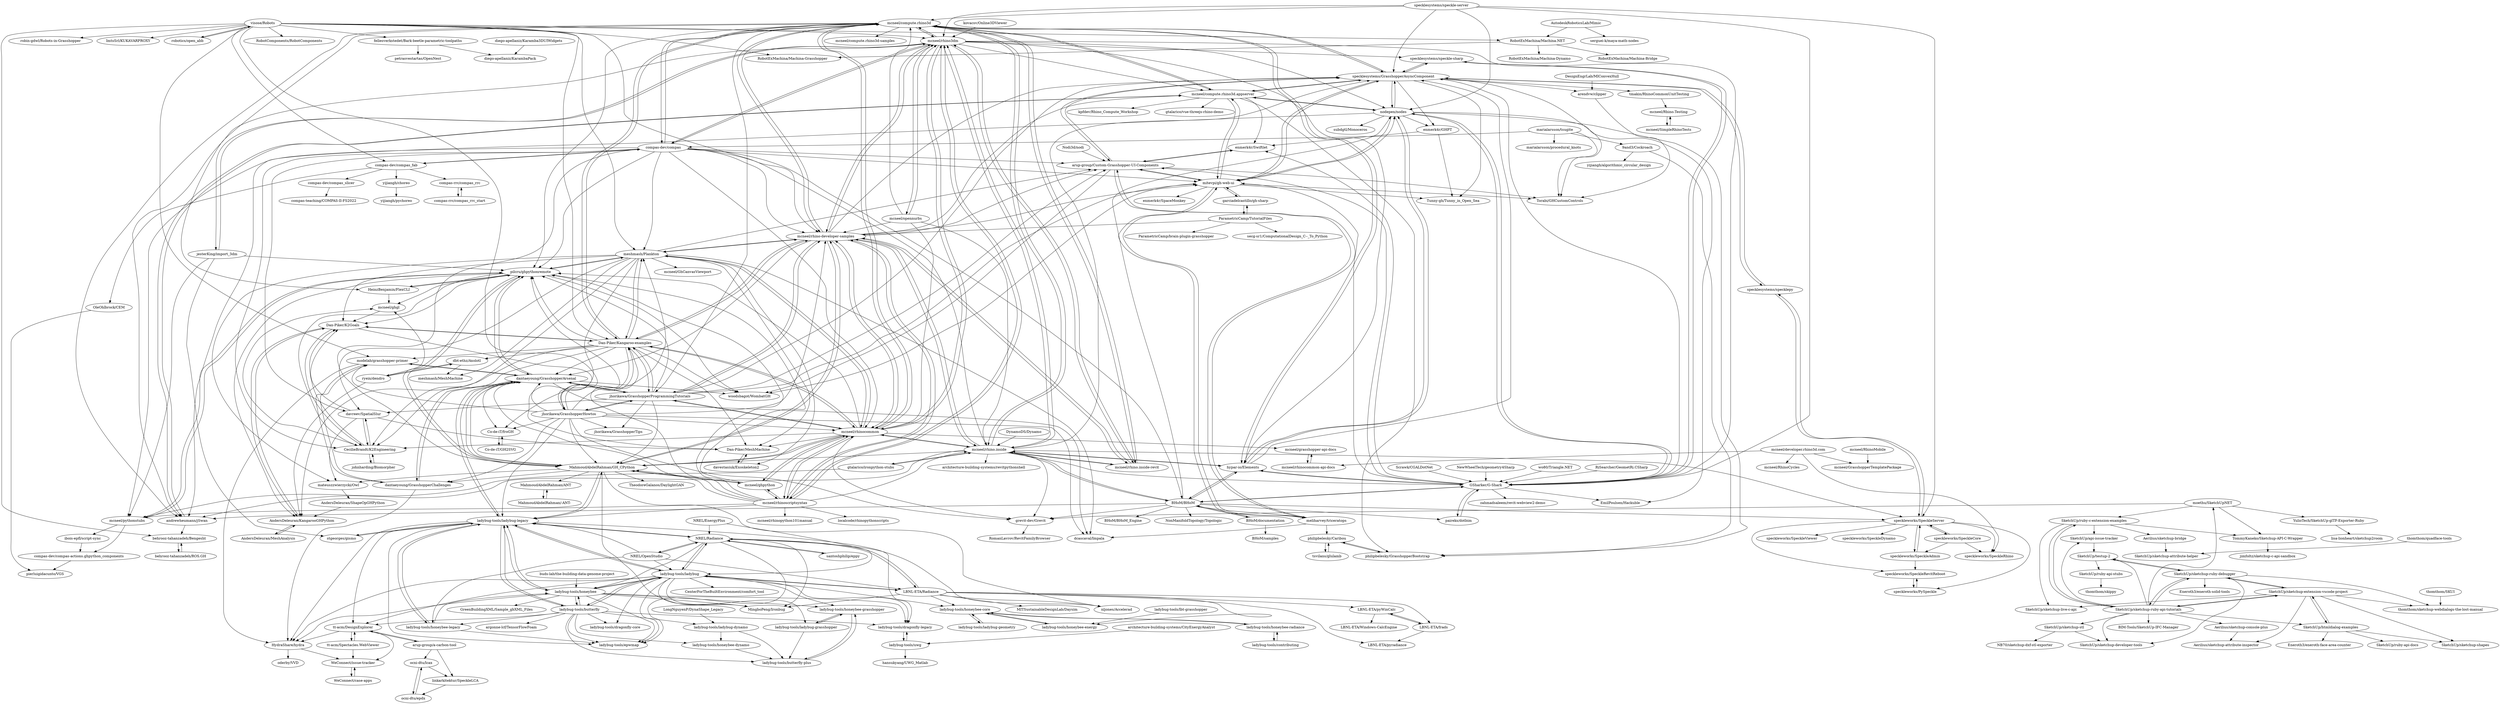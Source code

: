 digraph G {
"mcneel/compute.rhino3d" -> "mcneel/rhino3dm"
"mcneel/compute.rhino3d" -> "mcneel/compute.rhino3d.appserver"
"mcneel/compute.rhino3d" -> "mcneel/rhino-developer-samples"
"mcneel/compute.rhino3d" -> "mcneel/rhino.inside"
"mcneel/compute.rhino3d" -> "specklesystems/GrasshopperAsyncComponent"
"mcneel/compute.rhino3d" -> "mcneel/rhino.inside-revit" ["e"=1]
"mcneel/compute.rhino3d" -> "pilcru/ghpythonremote"
"mcneel/compute.rhino3d" -> "hypar-io/Elements" ["e"=1]
"mcneel/compute.rhino3d" -> "compas-dev/compas"
"mcneel/compute.rhino3d" -> "Dan-Piker/Kangaroo-examples"
"mcneel/compute.rhino3d" -> "mcneel/rhinocommon"
"mcneel/compute.rhino3d" -> "mcneel/compute.rhino3d-samples"
"mcneel/compute.rhino3d" -> "HeinzBenjamin/FlexCLI"
"mcneel/compute.rhino3d" -> "jhorikawa/GrasshopperProgrammingTutorials"
"mcneel/compute.rhino3d" -> "andrewheumann/jSwan"
"mcneel/rhino.inside" -> "mcneel/rhino-developer-samples"
"mcneel/rhino.inside" -> "mcneel/rhino.inside-revit" ["e"=1]
"mcneel/rhino.inside" -> "mcneel/compute.rhino3d"
"mcneel/rhino.inside" -> "mcneel/rhino3dm"
"mcneel/rhino.inside" -> "BHoM/BHoM"
"mcneel/rhino.inside" -> "hypar-io/Elements" ["e"=1]
"mcneel/rhino.inside" -> "andrewheumann/jSwan"
"mcneel/rhino.inside" -> "grevit-dev/Grevit"
"mcneel/rhino.inside" -> "gtalarico/ironpython-stubs" ["e"=1]
"mcneel/rhino.inside" -> "GSharker/G-Shark"
"mcneel/rhino.inside" -> "specklesystems/GrasshopperAsyncComponent"
"mcneel/rhino.inside" -> "MahmoudAbdelRahman/GH_CPython"
"mcneel/rhino.inside" -> "mcneel/rhinocommon"
"mcneel/rhino.inside" -> "architecture-building-systems/revitpythonshell" ["e"=1]
"mcneel/rhino.inside" -> "speckleworks/SpeckleServer"
"speckleworks/SpeckleCore" -> "speckleworks/SpeckleServer"
"speckleworks/SpeckleCore" -> "speckleworks/SpeckleRhino"
"speckleworks/SpeckleCore" -> "speckleworks/SpeckleAdmin"
"speckleworks/SpeckleAdmin" -> "speckleworks/SpeckleServer"
"speckleworks/SpeckleAdmin" -> "speckleworks/SpeckleRevitReboot"
"NREL/EnergyPlus" -> "NREL/Radiance" ["e"=1]
"NREL/EnergyPlus" -> "ladybug-tools/ladybug" ["e"=1]
"NREL/OpenStudio" -> "NREL/Radiance" ["e"=1]
"NREL/OpenStudio" -> "ladybug-tools/ladybug" ["e"=1]
"NREL/OpenStudio" -> "ladybug-tools/ladybug-legacy" ["e"=1]
"NREL/OpenStudio" -> "ladybug-tools/honeybee-legacy" ["e"=1]
"NREL/OpenStudio" -> "LBNL-ETA/Radiance" ["e"=1]
"mcneel/rhino3dm" -> "mcneel/compute.rhino3d"
"mcneel/rhino3dm" -> "mcneel/rhino-developer-samples"
"mcneel/rhino3dm" -> "mcneel/rhino.inside"
"mcneel/rhino3dm" -> "mcneel/opennurbs" ["e"=1]
"mcneel/rhino3dm" -> "mcneel/rhinocommon"
"mcneel/rhino3dm" -> "mcneel/rhino.inside-revit" ["e"=1]
"mcneel/rhino3dm" -> "jesterKing/import_3dm" ["e"=1]
"mcneel/rhino3dm" -> "mcneel/rhinoscriptsyntax"
"mcneel/rhino3dm" -> "mcneel/compute.rhino3d.appserver"
"mcneel/rhino3dm" -> "compas-dev/compas"
"mcneel/rhino3dm" -> "nodepen/nodes"
"mcneel/rhino3dm" -> "GSharker/G-Shark"
"mcneel/rhino3dm" -> "hypar-io/Elements" ["e"=1]
"mcneel/rhino3dm" -> "andrewheumann/jSwan"
"mcneel/rhino3dm" -> "specklesystems/speckle-sharp" ["e"=1]
"mcneel/rhinoscriptsyntax" -> "mcneel/ghpython"
"mcneel/rhinoscriptsyntax" -> "mcneel/rhinocommon"
"mcneel/rhinoscriptsyntax" -> "mcneel/rhino-developer-samples"
"mcneel/rhinoscriptsyntax" -> "pilcru/ghpythonremote"
"mcneel/rhinoscriptsyntax" -> "mcneel/rhino3dm"
"mcneel/rhinoscriptsyntax" -> "localcode/rhinopythonscripts"
"mcneel/rhinoscriptsyntax" -> "MahmoudAbdelRahman/GH_CPython"
"mcneel/rhinoscriptsyntax" -> "mcneel/rhinopython101manual"
"mcneel/rhinoscriptsyntax" -> "Dan-Piker/Kangaroo-examples"
"mcneel/rhinoscriptsyntax" -> "dantaeyoung/GrasshopperArsenal"
"mcneel/rhinoscriptsyntax" -> "mcneel/rhino.inside"
"mcneel/rhinoscriptsyntax" -> "ladybug-tools/ladybug-legacy"
"mcneel/rhinoscriptsyntax" -> "mcneel/pythonstubs"
"jesterKing/import_3dm" -> "mcneel/rhino3dm" ["e"=1]
"jesterKing/import_3dm" -> "pilcru/ghpythonremote" ["e"=1]
"jesterKing/import_3dm" -> "mcneel/pythonstubs" ["e"=1]
"jesterKing/import_3dm" -> "stgeorges/gismo" ["e"=1]
"jhorikawa/GrasshopperProgrammingTutorials" -> "dantaeyoung/GrasshopperArsenal"
"jhorikawa/GrasshopperProgrammingTutorials" -> "jhorikawa/GrasshopperHowtos"
"jhorikawa/GrasshopperProgrammingTutorials" -> "davreev/SpatialSlur"
"jhorikawa/GrasshopperProgrammingTutorials" -> "mcneel/rhino-developer-samples"
"jhorikawa/GrasshopperProgrammingTutorials" -> "mitevpi/gh-web-ui"
"jhorikawa/GrasshopperProgrammingTutorials" -> "specklesystems/GrasshopperAsyncComponent"
"jhorikawa/GrasshopperProgrammingTutorials" -> "mcneel/rhinocommon"
"jhorikawa/GrasshopperProgrammingTutorials" -> "jhorikawa/GrasshopperTips"
"jhorikawa/GrasshopperProgrammingTutorials" -> "arup-group/Custom-Grasshopper-UI-Components"
"jhorikawa/GrasshopperProgrammingTutorials" -> "Dan-Piker/Kangaroo-examples"
"jhorikawa/GrasshopperProgrammingTutorials" -> "pilcru/ghpythonremote"
"jhorikawa/GrasshopperProgrammingTutorials" -> "MahmoudAbdelRahman/GH_CPython"
"compas-dev/compas" -> "compas-dev/compas_fab"
"compas-dev/compas" -> "mcneel/compute.rhino3d"
"compas-dev/compas" -> "pilcru/ghpythonremote"
"compas-dev/compas" -> "mcneel/rhino3dm"
"compas-dev/compas" -> "mcneel/rhino-developer-samples"
"compas-dev/compas" -> "mcneel/rhino.inside"
"compas-dev/compas" -> "CecilieBrandt/K2Engineering"
"compas-dev/compas" -> "MahmoudAbdelRahman/GH_CPython"
"compas-dev/compas" -> "davreev/SpatialSlur"
"compas-dev/compas" -> "mcneel/rhinocommon"
"compas-dev/compas" -> "mitevpi/gh-web-ui"
"compas-dev/compas" -> "arup-group/Custom-Grasshopper-UI-Components"
"compas-dev/compas" -> "meshmash/Plankton"
"compas-dev/compas" -> "BHoM/BHoM"
"compas-dev/compas" -> "mcneel/pythonstubs"
"SketchUp/testup-2" -> "SketchUp/ruby-api-stubs"
"SketchUp/testup-2" -> "SketchUp/sketchup-ruby-debugger"
"marialarsson/tsugite" -> "Torabi/GHCustomControls"
"marialarsson/tsugite" -> "compas-dev/compas"
"marialarsson/tsugite" -> "marialarsson/procedural_knots"
"marialarsson/tsugite" -> "9and3/Cockroach"
"mcneel/opennurbs" -> "mcneel/rhino3dm" ["e"=1]
"mcneel/opennurbs" -> "mcneel/rhino-developer-samples" ["e"=1]
"mcneel/opennurbs" -> "mcneel/compute.rhino3d" ["e"=1]
"mcneel/opennurbs" -> "mcneel/rhinocommon" ["e"=1]
"mcneel/opennurbs" -> "mcneel/rhino.inside" ["e"=1]
"OleOhlbrock/CEM" -> "pierluigidacunto/VGS"
"meshmash/Plankton" -> "Dan-Piker/MeshMachine"
"meshmash/Plankton" -> "Dan-Piker/K2Goals"
"meshmash/Plankton" -> "CecilieBrandt/K2Engineering"
"meshmash/Plankton" -> "Dan-Piker/Kangaroo-examples"
"meshmash/Plankton" -> "mateuszzwierzycki/Owl"
"meshmash/Plankton" -> "pilcru/ghpythonremote"
"meshmash/Plankton" -> "davreev/SpatialSlur"
"meshmash/Plankton" -> "mcneel/rhinocommon"
"meshmash/Plankton" -> "mcneel/rhino-developer-samples"
"meshmash/Plankton" -> "meshmash/MeshMachine"
"meshmash/Plankton" -> "Co-de-iT/froGH"
"meshmash/Plankton" -> "arup-group/Custom-Grasshopper-UI-Components"
"meshmash/Plankton" -> "dcascaval/Impala"
"meshmash/Plankton" -> "davestasiuk/Exoskeleton2"
"meshmash/Plankton" -> "mcneel/GhCanvasViewport"
"ladybug-tools/honeybee-legacy" -> "ladybug-tools/ladybug-legacy"
"ladybug-tools/honeybee-legacy" -> "ladybug-tools/epwmap"
"ladybug-tools/honeybee-legacy" -> "ladybug-tools/honeybee"
"mcneel/rhinocommon" -> "mcneel/rhino-developer-samples"
"mcneel/rhinocommon" -> "mcneel/rhinoscriptsyntax"
"mcneel/rhinocommon" -> "mcneel/ghpython"
"mcneel/rhinocommon" -> "mcneel/rhino3dm"
"mcneel/rhinocommon" -> "meshmash/Plankton"
"mcneel/rhinocommon" -> "MahmoudAbdelRahman/GH_CPython"
"mcneel/rhinocommon" -> "pilcru/ghpythonremote"
"mcneel/rhinocommon" -> "jhorikawa/GrasshopperProgrammingTutorials"
"mcneel/rhinocommon" -> "Dan-Piker/Kangaroo-examples"
"mcneel/rhinocommon" -> "CecilieBrandt/K2Engineering"
"mcneel/rhinocommon" -> "grevit-dev/Grevit"
"mcneel/rhinocommon" -> "mcneel/rhino.inside"
"mcneel/rhinocommon" -> "mcneel/compute.rhino3d"
"mcneel/rhinocommon" -> "mcneel/grasshopper-api-docs"
"mcneel/rhinocommon" -> "Dan-Piker/MeshMachine"
"mcneel/ghgl" -> "Dan-Piker/K2Goals"
"ryein/dendro" -> "dbt-ethz/Axolotl"
"ryein/dendro" -> "AndersDeleuran/KangarooGHPython"
"ryein/dendro" -> "mcneel/ghgl"
"andrewheumann/jSwan" -> "mcneel/compute.rhino3d.appserver"
"andrewheumann/jSwan" -> "behrooz-tahanzadeh/Bengesht"
"SketchUp/htmldialog-examples" -> "SketchUp/sketchup-extension-vscode-project"
"SketchUp/htmldialog-examples" -> "SketchUp/ruby-api-docs"
"SketchUp/htmldialog-examples" -> "SketchUp/sketchup-shapes"
"SketchUp/htmldialog-examples" -> "Eneroth3/eneroth-face-area-counter"
"SketchUp/api-issue-tracker" -> "SketchUp/testup-2"
"Aerilius/sketchup-bridge" -> "SketchUp/sketchup-attribute-helper"
"LBNL-ETA/pyWinCalc" -> "LBNL-ETA/Windows-CalcEngine"
"LBNL-ETA/pyWinCalc" -> "LBNL-ETA/frads"
"BHoM/documentation" -> "BHoM/BHoM"
"BHoM/documentation" -> "BHoM/samples"
"mcneel/ghpython" -> "mcneel/rhinoscriptsyntax"
"mcneel/ghpython" -> "mcneel/rhinocommon"
"mcneel/ghpython" -> "MahmoudAbdelRahman/GH_CPython"
"mcneel/ghpython" -> "pilcru/ghpythonremote"
"thomthom/SKUI" -> "thomthom/sketchup-webdialogs-the-lost-manual"
"compas-dev/compas_fab" -> "compas-dev/compas"
"compas-dev/compas_fab" -> "compas-rrc/compas_rrc"
"compas-dev/compas_fab" -> "compas-dev/compas_slicer"
"compas-dev/compas_fab" -> "OleOhlbrock/CEM"
"compas-dev/compas_fab" -> "yijiangh/choreo"
"ladybug-tools/ladybug-geometry" -> "ladybug-tools/honeybee-core"
"mcneel/pythonstubs" -> "pilcru/ghpythonremote"
"mcneel/pythonstubs" -> "compas-dev/compas-actions.ghpython_components"
"mcneel/pythonstubs" -> "ibois-epfl/script-sync"
"hypar-io/Elements" -> "GSharker/G-Shark" ["e"=1]
"hypar-io/Elements" -> "BHoM/BHoM" ["e"=1]
"hypar-io/Elements" -> "nodepen/nodes" ["e"=1]
"hypar-io/Elements" -> "mcneel/rhino.inside" ["e"=1]
"hypar-io/Elements" -> "mcneel/compute.rhino3d" ["e"=1]
"hypar-io/Elements" -> "specklesystems/GrasshopperAsyncComponent" ["e"=1]
"speckleworks/PySpeckle" -> "speckleworks/SpeckleRevitReboot"
"SketchUp/sketchup-ruby-debugger" -> "SketchUp/sketchup-extension-vscode-project"
"SketchUp/sketchup-ruby-debugger" -> "SketchUp/testup-2"
"SketchUp/sketchup-ruby-debugger" -> "SketchUp/sketchup-ruby-api-tutorials"
"SketchUp/sketchup-ruby-debugger" -> "thomthom/sketchup-webdialogs-the-lost-manual"
"SketchUp/sketchup-ruby-debugger" -> "Eneroth3/eneroth-solid-tools"
"SketchUp/sketchup-ruby-debugger" -> "SketchUp/sketchup-developer-tools"
"dbt-ethz/Axolotl" -> "ryein/dendro"
"dbt-ethz/Axolotl" -> "meshmash/MeshMachine"
"davestasiuk/Exoskeleton2" -> "Dan-Piker/MeshMachine"
"AutodeskRoboticsLab/Mimic" -> "RobotExMachina/Machina.NET"
"AutodeskRoboticsLab/Mimic" -> "serguei-k/maya-math-nodes" ["e"=1]
"ladybug-tools/honeybee-radiance" -> "ladybug-tools/contributing"
"ladybug-tools/honeybee-radiance" -> "ladybug-tools/honeybee-core"
"SketchUp/ruby-c-extension-examples" -> "TommyKaneko/Sketchup-API-C-Wrapper"
"SketchUp/ruby-c-extension-examples" -> "SketchUp/sketchup-live-c-api"
"SketchUp/ruby-c-extension-examples" -> "SketchUp/sketchup-ruby-api-tutorials"
"SketchUp/ruby-c-extension-examples" -> "Aerilius/sketchup-bridge"
"SketchUp/ruby-c-extension-examples" -> "SketchUp/api-issue-tracker"
"speckleworks/SpeckleRevitReboot" -> "speckleworks/PySpeckle"
"YulioTech/SketchUp-glTF-Exporter-Ruby" -> "lisa-lionheart/sketchup2room"
"tmakin/RhinoCommonUnitTesting" -> "mcneel/Rhino.Testing"
"ladybug-tools/honeybee-energy" -> "ladybug-tools/honeybee-core"
"behrooz-tahanzadeh/Bengesht" -> "behrooz-tahanzadeh/ROS.GH"
"mcneel/RhinoMobile" -> "mcneel/GrasshopperTemplatePackage"
"ladybug-tools/contributing" -> "ladybug-tools/honeybee-radiance"
"ladybug-tools/honeybee-core" -> "ladybug-tools/honeybee-energy"
"ladybug-tools/honeybee-core" -> "ladybug-tools/honeybee-radiance"
"ladybug-tools/honeybee-core" -> "ladybug-tools/ladybug-geometry"
"thomthom/quadface-tools" -> "SketchUp/sketchup-attribute-helper"
"SketchUp/sketchup-extension-vscode-project" -> "SketchUp/sketchup-ruby-debugger"
"SketchUp/sketchup-extension-vscode-project" -> "SketchUp/htmldialog-examples"
"SketchUp/sketchup-extension-vscode-project" -> "thomthom/sketchup-webdialogs-the-lost-manual"
"SketchUp/sketchup-extension-vscode-project" -> "SketchUp/sketchup-ruby-api-tutorials"
"SketchUp/sketchup-extension-vscode-project" -> "Aerilius/sketchup-attribute-inspector"
"SketchUp/sketchup-extension-vscode-project" -> "SketchUp/sketchup-live-c-api"
"SketchUp/sketchup-extension-vscode-project" -> "SketchUp/sketchup-shapes"
"mcneel/rhino.inside-revit" -> "mcneel/rhino.inside" ["e"=1]
"mcneel/rhino.inside-revit" -> "mcneel/rhino-developer-samples" ["e"=1]
"mcneel/rhino.inside-revit" -> "mcneel/compute.rhino3d" ["e"=1]
"mcneel/rhino.inside-revit" -> "mcneel/rhino3dm" ["e"=1]
"kovacsv/Online3DViewer" -> "mcneel/rhino3dm" ["e"=1]
"ParametricCamp/TutorialFiles" -> "garciadelcastillo/gh-sharp"
"ParametricCamp/TutorialFiles" -> "ParametricCamp/brain-plugin-grasshopper"
"ParametricCamp/TutorialFiles" -> "secg-sr1/ComputationalDesign_C--_To_Python"
"ParametricCamp/TutorialFiles" -> "mcneel/rhino-developer-samples"
"specklesystems/speckle-sharp" -> "specklesystems/GrasshopperAsyncComponent" ["e"=1]
"specklesystems/speckle-sharp" -> "GSharker/G-Shark" ["e"=1]
"specklesystems/speckle-server" -> "speckleworks/SpeckleServer" ["e"=1]
"specklesystems/speckle-server" -> "specklesystems/GrasshopperAsyncComponent" ["e"=1]
"specklesystems/speckle-server" -> "nodepen/nodes" ["e"=1]
"specklesystems/speckle-server" -> "mcneel/rhino3dm" ["e"=1]
"specklesystems/speckle-server" -> "mcneel/compute.rhino3d" ["e"=1]
"specklesystems/speckle-server" -> "GSharker/G-Shark" ["e"=1]
"mcneel/compute.rhino3d.appserver" -> "mcneel/compute.rhino3d"
"mcneel/compute.rhino3d.appserver" -> "andrewheumann/jSwan"
"mcneel/compute.rhino3d.appserver" -> "nodepen/nodes"
"mcneel/compute.rhino3d.appserver" -> "mitevpi/gh-web-ui"
"mcneel/compute.rhino3d.appserver" -> "specklesystems/GrasshopperAsyncComponent"
"mcneel/compute.rhino3d.appserver" -> "enmerk4r/Swiftlet"
"mcneel/compute.rhino3d.appserver" -> "philipbelesky/GrasshopperBootstrap"
"mcneel/compute.rhino3d.appserver" -> "gtalarico/vue-threejs-rhino-demo"
"mcneel/compute.rhino3d.appserver" -> "kpfdev/Rhino_Compute_Workshop"
"compas-dev/compas_slicer" -> "compas-teaching/COMPAS-II-FS2022"
"garciadelcastillo/gh-sharp" -> "ParametricCamp/TutorialFiles"
"garciadelcastillo/gh-sharp" -> "mitevpi/gh-web-ui"
"mitevpi/gh-web-ui" -> "arup-group/Custom-Grasshopper-UI-Components"
"mitevpi/gh-web-ui" -> "meliharvey/triceratops"
"mitevpi/gh-web-ui" -> "specklesystems/GrasshopperAsyncComponent"
"mitevpi/gh-web-ui" -> "Torabi/GHCustomControls"
"mitevpi/gh-web-ui" -> "garciadelcastillo/gh-sharp"
"mitevpi/gh-web-ui" -> "nodepen/nodes"
"mitevpi/gh-web-ui" -> "mcneel/compute.rhino3d.appserver"
"mitevpi/gh-web-ui" -> "enmerk4r/SpaceMonkey"
"mitevpi/gh-web-ui" -> "Tunny-gh/Tunny_in_Open_Sea"
"mitevpi/gh-web-ui" -> "woodsbagot/WombatGH"
"nodepen/nodes" -> "specklesystems/GrasshopperAsyncComponent"
"nodepen/nodes" -> "mcneel/compute.rhino3d.appserver"
"nodepen/nodes" -> "mitevpi/gh-web-ui"
"nodepen/nodes" -> "GSharker/G-Shark"
"nodepen/nodes" -> "EmilPoulsen/Hackuble"
"nodepen/nodes" -> "andrewheumann/jSwan"
"nodepen/nodes" -> "philipbelesky/GrasshopperBootstrap"
"nodepen/nodes" -> "subdgtl/Monoceros"
"nodepen/nodes" -> "enmerk4r/GHPT"
"nodepen/nodes" -> "hypar-io/Elements" ["e"=1]
"philipbelesky/GrasshopperBootstrap" -> "philipbelesky/Caribou"
"arendvw/clipper" -> "Torabi/GHCustomControls"
"LBNL-ETA/Radiance" -> "LBNL-ETA/frads"
"LBNL-ETA/Radiance" -> "nljones/Accelerad"
"LBNL-ETA/Radiance" -> "NREL/Radiance"
"LBNL-ETA/Radiance" -> "ladybug-tools/ladybug"
"LBNL-ETA/Radiance" -> "LBNL-ETA/pyWinCalc"
"LBNL-ETA/Radiance" -> "MingboPeng/Ironbug"
"LBNL-ETA/Radiance" -> "LBNL-ETA/pyradiance"
"LBNL-ETA/Radiance" -> "MITSustainableDesignLab/Daysim"
"LBNL-ETA/Radiance" -> "ladybug-tools/honeybee-core"
"LBNL-ETA/Radiance" -> "ladybug-tools/honeybee-energy"
"ladybug-tools/lbt-grasshopper" -> "ladybug-tools/honeybee-energy"
"Dan-Piker/MeshMachine" -> "davestasiuk/Exoskeleton2"
"meliharvey/triceratops" -> "dcascaval/Impala"
"meliharvey/triceratops" -> "mitevpi/gh-web-ui"
"meliharvey/triceratops" -> "philipbelesky/Caribou"
"meliharvey/triceratops" -> "arup-group/Custom-Grasshopper-UI-Components"
"LBNL-ETA/frads" -> "LBNL-ETA/pyWinCalc"
"LBNL-ETA/frads" -> "LBNL-ETA/pyradiance"
"AndersDeleuran/ShapeOpGHPython" -> "AndersDeleuran/KangarooGHPython"
"tt-acm/Spectacles.WebViewer" -> "WeConnect/issue-tracker"
"tt-acm/Spectacles.WebViewer" -> "tt-acm/DesignExplorer"
"compas-rrc/compas_rrc" -> "compas-rrc/compas_rrc_start"
"AndersDeleuran/MeshAnalysis" -> "AndersDeleuran/KangarooGHPython"
"tsvilans/glulamb" -> "philipbelesky/Caribou"
"specklesystems/GrasshopperAsyncComponent" -> "arup-group/Custom-Grasshopper-UI-Components"
"specklesystems/GrasshopperAsyncComponent" -> "nodepen/nodes"
"specklesystems/GrasshopperAsyncComponent" -> "tmakin/RhinoCommonUnitTesting"
"specklesystems/GrasshopperAsyncComponent" -> "Torabi/GHCustomControls"
"specklesystems/GrasshopperAsyncComponent" -> "Tunny-gh/Tunny_in_Open_Sea"
"specklesystems/GrasshopperAsyncComponent" -> "mitevpi/gh-web-ui"
"specklesystems/GrasshopperAsyncComponent" -> "arendvw/clipper"
"specklesystems/GrasshopperAsyncComponent" -> "enmerk4r/GHPT"
"specklesystems/GrasshopperAsyncComponent" -> "mcneel/compute.rhino3d.appserver"
"specklesystems/GrasshopperAsyncComponent" -> "specklesystems/specklepy" ["e"=1]
"specklesystems/GrasshopperAsyncComponent" -> "specklesystems/speckle-sharp" ["e"=1]
"specklesystems/GrasshopperAsyncComponent" -> "mcneel/compute.rhino3d"
"arup-group/Custom-Grasshopper-UI-Components" -> "specklesystems/GrasshopperAsyncComponent"
"arup-group/Custom-Grasshopper-UI-Components" -> "enmerk4r/Swiftlet"
"arup-group/Custom-Grasshopper-UI-Components" -> "mitevpi/gh-web-ui"
"arup-group/Custom-Grasshopper-UI-Components" -> "Torabi/GHCustomControls"
"arup-group/Custom-Grasshopper-UI-Components" -> "woodsbagot/WombatGH"
"arup-group/Custom-Grasshopper-UI-Components" -> "meliharvey/triceratops"
"GSharker/G-Shark" -> "paireks/dotbim" ["e"=1]
"GSharker/G-Shark" -> "hypar-io/Elements" ["e"=1]
"GSharker/G-Shark" -> "nodepen/nodes"
"GSharker/G-Shark" -> "specklesystems/speckle-sharp" ["e"=1]
"GSharker/G-Shark" -> "specklesystems/GrasshopperAsyncComponent"
"GSharker/G-Shark" -> "arup-group/Custom-Grasshopper-UI-Components"
"GSharker/G-Shark" -> "enmerk4r/Swiftlet"
"GSharker/G-Shark" -> "EmilPoulsen/Hackuble"
"GSharker/G-Shark" -> "zahmadsaleem/revit-webview2-demo"
"GSharker/G-Shark" -> "BHoM/BHoM"
"GSharker/G-Shark" -> "mitevpi/gh-web-ui"
"DynamoDS/Dynamo" -> "mcneel/rhino.inside" ["e"=1]
"tt-acm/DesignExplorer" -> "HydraShare/hydra"
"tt-acm/DesignExplorer" -> "tt-acm/Spectacles.WebViewer"
"tt-acm/DesignExplorer" -> "arup-group/a-carbon-tool"
"tt-acm/DesignExplorer" -> "WeConnect/issue-tracker"
"Nodi3d/nodi" -> "arup-group/Custom-Grasshopper-UI-Components" ["e"=1]
"9and3/Cockroach" -> "philipbelesky/GrasshopperBootstrap"
"9and3/Cockroach" -> "yijiangh/algorithmic_circular_design"
"compas-rrc/compas_rrc_start" -> "compas-rrc/compas_rrc"
"ladybug-tools/butterfly" -> "ladybug-tools/honeybee"
"ladybug-tools/butterfly" -> "ladybug-tools/ladybug"
"ladybug-tools/butterfly" -> "ladybug-tools/ladybug-legacy"
"ladybug-tools/butterfly" -> "ladybug-tools/honeybee-legacy"
"ladybug-tools/butterfly" -> "ladybug-tools/butterfly-plus"
"ladybug-tools/butterfly" -> "ladybug-tools/dragonfly-core"
"ladybug-tools/butterfly" -> "ladybug-tools/honeybee-dynamo"
"ladybug-tools/butterfly" -> "ladybug-tools/epwmap"
"ladybug-tools/butterfly" -> "ladybug-tools/ladybug-dynamo"
"ladybug-tools/butterfly" -> "tt-acm/DesignExplorer"
"ladybug-tools/butterfly" -> "argonne-lcf/TensorFlowFoam" ["e"=1]
"ladybug-tools/butterfly" -> "ladybug-tools/dragonfly-legacy"
"Scrawk/CGALDotNet" -> "GSharker/G-Shark" ["e"=1]
"specklesystems/specklepy" -> "speckleworks/SpeckleServer" ["e"=1]
"specklesystems/specklepy" -> "specklesystems/GrasshopperAsyncComponent" ["e"=1]
"grevit-dev/Grevit" -> "RomanLavrov/RevitFamilyBrowser" ["e"=1]
"philipbelesky/Caribou" -> "tsvilans/glulamb"
"philipbelesky/Caribou" -> "philipbelesky/GrasshopperBootstrap"
"mcneel/developer.rhino3d.com" -> "mcneel/RhinoCycles"
"mcneel/developer.rhino3d.com" -> "mcneel/rhinocommon-api-docs"
"mcneel/developer.rhino3d.com" -> "mcneel/GrasshopperTemplatePackage"
"mcneel/developer.rhino3d.com" -> "speckleworks/SpeckleRhino"
"compas-dev/compas-actions.ghpython_components" -> "pierluigidacunto/VGS"
"modelab/grasshopper-primer" -> "dantaeyoung/GrasshopperChallenges"
"modelab/grasshopper-primer" -> "dantaeyoung/GrasshopperArsenal"
"modelab/grasshopper-primer" -> "HydraShare/hydra"
"AndersDeleuran/KangarooGHPython" -> "Dan-Piker/K2Goals"
"AndersDeleuran/KangarooGHPython" -> "AndersDeleuran/MeshAnalysis"
"diego-apellaniz/Karamba3DUIWidgets" -> "diego-apellaniz/KarambaPack"
"mcneel/rhinocommon-api-docs" -> "mcneel/grasshopper-api-docs"
"architecture-building-systems/CityEnergyAnalyst" -> "ladybug-tools/uwg" ["e"=1]
"ladybug-tools/ladybug" -> "ladybug-tools/honeybee"
"ladybug-tools/ladybug" -> "ladybug-tools/ladybug-legacy"
"ladybug-tools/ladybug" -> "ladybug-tools/butterfly"
"ladybug-tools/ladybug" -> "ladybug-tools/ladybug-grasshopper"
"ladybug-tools/ladybug" -> "ladybug-tools/honeybee-core"
"ladybug-tools/ladybug" -> "HydraShare/hydra"
"ladybug-tools/ladybug" -> "tt-acm/DesignExplorer"
"ladybug-tools/ladybug" -> "LBNL-ETA/Radiance"
"ladybug-tools/ladybug" -> "ladybug-tools/dragonfly-core"
"ladybug-tools/ladybug" -> "ladybug-tools/dragonfly-legacy"
"ladybug-tools/ladybug" -> "ladybug-tools/epwmap"
"ladybug-tools/ladybug" -> "NREL/Radiance"
"ladybug-tools/ladybug" -> "CenterForTheBuiltEnvironment/comfort_tool" ["e"=1]
"ladybug-tools/ladybug" -> "ladybug-tools/honeybee-grasshopper"
"ladybug-tools/ladybug" -> "MingboPeng/Ironbug"
"paireks/dotbim" -> "GSharker/G-Shark" ["e"=1]
"visose/Robots" -> "RobotExMachina/Machina.NET"
"visose/Robots" -> "RobotComponents/RobotComponents"
"visose/Robots" -> "RobotExMachina/Machina-Grasshopper"
"visose/Robots" -> "Dan-Piker/Kangaroo-examples"
"visose/Robots" -> "robin-gdwl/Robots-in-Grasshopper"
"visose/Robots" -> "meshmash/Plankton"
"visose/Robots" -> "ImtsSrl/KUKAVARPROXY" ["e"=1]
"visose/Robots" -> "robotics/open_abb" ["e"=1]
"visose/Robots" -> "behrooz-tahanzadeh/Bengesht"
"visose/Robots" -> "jhorikawa/GrasshopperHowtos"
"visose/Robots" -> "mcneel/rhino-developer-samples"
"visose/Robots" -> "mcneel/rhino3dm"
"visose/Robots" -> "compas-dev/compas_fab"
"visose/Robots" -> "modelab/grasshopper-primer"
"visose/Robots" -> "fellesverkstedet/Bark-beetle-parametric-toolpaths"
"arup-group/a-carbon-tool" -> "linkarkitektur/SpeckleLCA"
"arup-group/a-carbon-tool" -> "tt-acm/DesignExplorer"
"arup-group/a-carbon-tool" -> "ocni-dtu/lcax"
"enmerk4r/Swiftlet" -> "arup-group/Custom-Grasshopper-UI-Components"
"ladybug-tools/dragonfly-legacy" -> "ladybug-tools/uwg"
"moethu/SketchUpNET" -> "SketchUp/ruby-c-extension-examples"
"moethu/SketchUpNET" -> "YulioTech/SketchUp-glTF-Exporter-Ruby"
"moethu/SketchUpNET" -> "TommyKaneko/Sketchup-API-C-Wrapper"
"moethu/SketchUpNET" -> "grevit-dev/Grevit"
"robotics/open_abb" -> "visose/Robots" ["e"=1]
"ladybug-tools/honeybee" -> "ladybug-tools/ladybug"
"ladybug-tools/honeybee" -> "ladybug-tools/butterfly"
"ladybug-tools/honeybee" -> "ladybug-tools/ladybug-legacy"
"ladybug-tools/honeybee" -> "ladybug-tools/honeybee-grasshopper"
"ladybug-tools/honeybee" -> "ladybug-tools/dragonfly-legacy"
"ladybug-tools/honeybee" -> "MingboPeng/Ironbug"
"ladybug-tools/honeybee" -> "ladybug-tools/epwmap"
"ladybug-tools/honeybee" -> "HydraShare/hydra"
"ladybug-tools/honeybee" -> "GreenBuildingXML/Sample_gbXML_Files"
"davreev/SpatialSlur" -> "CecilieBrandt/K2Engineering"
"davreev/SpatialSlur" -> "Dan-Piker/K2Goals"
"davreev/SpatialSlur" -> "mateuszzwierzycki/Owl"
"davreev/SpatialSlur" -> "Dan-Piker/MeshMachine"
"dantaeyoung/GrasshopperArsenal" -> "dantaeyoung/GrasshopperChallenges"
"dantaeyoung/GrasshopperArsenal" -> "modelab/grasshopper-primer"
"dantaeyoung/GrasshopperArsenal" -> "pilcru/ghpythonremote"
"dantaeyoung/GrasshopperArsenal" -> "jhorikawa/GrasshopperProgrammingTutorials"
"dantaeyoung/GrasshopperArsenal" -> "woodsbagot/WombatGH"
"dantaeyoung/GrasshopperArsenal" -> "MahmoudAbdelRahman/GH_CPython"
"dantaeyoung/GrasshopperArsenal" -> "ladybug-tools/ladybug-legacy"
"dantaeyoung/GrasshopperArsenal" -> "Co-de-iT/froGH"
"dantaeyoung/GrasshopperArsenal" -> "dcascaval/Impala"
"ladybug-tools/ladybug-dynamo" -> "ladybug-tools/butterfly-plus"
"ladybug-tools/ladybug-dynamo" -> "ladybug-tools/honeybee-dynamo"
"WeConnect/issue-tracker" -> "WeConnect/case-apps"
"ladybug-tools/honeybee-dynamo" -> "ladybug-tools/butterfly-plus"
"HydraShare/hydra" -> "WeConnect/issue-tracker"
"HydraShare/hydra" -> "oderby/VVD"
"NewWheelTech/geometry4Sharp" -> "GSharker/G-Shark" ["e"=1]
"BHoM/BHoM" -> "BHoM/documentation"
"BHoM/BHoM" -> "BHoM/BHoM_Engine"
"BHoM/BHoM" -> "NonManifoldTopology/Topologic" ["e"=1]
"BHoM/BHoM" -> "mcneel/rhino.inside"
"BHoM/BHoM" -> "GSharker/G-Shark"
"BHoM/BHoM" -> "hypar-io/Elements" ["e"=1]
"BHoM/BHoM" -> "andrewheumann/jSwan"
"BHoM/BHoM" -> "nodepen/nodes"
"BHoM/BHoM" -> "meliharvey/triceratops"
"BHoM/BHoM" -> "paireks/dotbim" ["e"=1]
"BHoM/BHoM" -> "speckleworks/SpeckleServer"
"BHoM/BHoM" -> "grevit-dev/Grevit"
"buds-lab/the-building-data-genome-project" -> "ladybug-tools/honeybee" ["e"=1]
"SketchUp/sketchup-ruby-api-tutorials" -> "SketchUp/sketchup-extension-vscode-project"
"SketchUp/sketchup-ruby-api-tutorials" -> "SketchUp/sketchup-ruby-debugger"
"SketchUp/sketchup-ruby-api-tutorials" -> "SketchUp/ruby-c-extension-examples"
"SketchUp/sketchup-ruby-api-tutorials" -> "SketchUp/htmldialog-examples"
"SketchUp/sketchup-ruby-api-tutorials" -> "BIM-Tools/SketchUp-IFC-Manager"
"SketchUp/sketchup-ruby-api-tutorials" -> "SketchUp/api-issue-tracker"
"SketchUp/sketchup-ruby-api-tutorials" -> "Aerilius/sketchup-console-plus"
"SketchUp/sketchup-ruby-api-tutorials" -> "SketchUp/sketchup-developer-tools"
"SketchUp/sketchup-ruby-api-tutorials" -> "moethu/SketchUpNET"
"SketchUp/sketchup-ruby-api-tutorials" -> "SketchUp/testup-2"
"SketchUp/sketchup-ruby-api-tutorials" -> "SketchUp/sketchup-stl"
"fellesverkstedet/Bark-beetle-parametric-toolpaths" -> "diego-apellaniz/KarambaPack"
"fellesverkstedet/Bark-beetle-parametric-toolpaths" -> "petrasvestartas/OpenNest"
"CecilieBrandt/K2Engineering" -> "Dan-Piker/K2Goals"
"CecilieBrandt/K2Engineering" -> "johnharding/Biomorpher"
"CecilieBrandt/K2Engineering" -> "davreev/SpatialSlur"
"CecilieBrandt/K2Engineering" -> "mcneel/ghgl"
"Dan-Piker/K2Goals" -> "AndersDeleuran/KangarooGHPython"
"Dan-Piker/K2Goals" -> "Dan-Piker/Kangaroo-examples"
"Dan-Piker/K2Goals" -> "CecilieBrandt/K2Engineering"
"Dan-Piker/K2Goals" -> "Dan-Piker/MeshMachine"
"dantaeyoung/GrasshopperChallenges" -> "dantaeyoung/GrasshopperArsenal"
"dantaeyoung/GrasshopperChallenges" -> "modelab/grasshopper-primer"
"dantaeyoung/GrasshopperChallenges" -> "HydraShare/hydra"
"WeConnect/case-apps" -> "WeConnect/issue-tracker"
"behrooz-tahanzadeh/ROS.GH" -> "behrooz-tahanzadeh/Bengesht"
"enmerk4r/GHPT" -> "Tunny-gh/Tunny_in_Open_Sea"
"enmerk4r/GHPT" -> "enmerk4r/Swiftlet"
"linkarkitektur/SpeckleLCA" -> "ocni-dtu/epdx"
"ladybug-tools/ladybug-legacy" -> "ladybug-tools/honeybee-legacy"
"ladybug-tools/ladybug-legacy" -> "ladybug-tools/ladybug"
"ladybug-tools/ladybug-legacy" -> "ladybug-tools/honeybee"
"ladybug-tools/ladybug-legacy" -> "ladybug-tools/butterfly"
"ladybug-tools/ladybug-legacy" -> "HydraShare/hydra"
"ladybug-tools/ladybug-legacy" -> "dantaeyoung/GrasshopperArsenal"
"ladybug-tools/ladybug-legacy" -> "MahmoudAbdelRahman/GH_CPython"
"ladybug-tools/ladybug-legacy" -> "stgeorges/gismo"
"ladybug-tools/ladybug-legacy" -> "ladybug-tools/epwmap"
"ladybug-tools/ladybug-legacy" -> "ladybug-tools/dragonfly-legacy"
"ladybug-tools/ladybug-legacy" -> "NREL/Radiance"
"ladybug-tools/ladybug-legacy" -> "tt-acm/DesignExplorer"
"santoshphilip/eppy" -> "NREL/Radiance" ["e"=1]
"mcneel/SimpleRhinoTests" -> "mcneel/Rhino.Testing"
"DesignEngrLab/MIConvexHull" -> "arendvw/clipper" ["e"=1]
"RobotExMachina/Machina.NET" -> "RobotExMachina/Machina-Grasshopper"
"RobotExMachina/Machina.NET" -> "RobotExMachina/Machina-Dynamo"
"RobotExMachina/Machina.NET" -> "RobotExMachina/Machina-Bridge"
"SketchUp/sketchup-stl" -> "SketchUp/sketchup-developer-tools"
"SketchUp/sketchup-stl" -> "NB70/sketchup-dxf-stl-exporter"
"ocni-dtu/lcax" -> "ocni-dtu/epdx"
"ocni-dtu/lcax" -> "linkarkitektur/SpeckleLCA"
"ocni-dtu/epdx" -> "ocni-dtu/lcax"
"mcneel/grasshopper-api-docs" -> "mcneel/rhinocommon-api-docs"
"speckleworks/SpeckleServer" -> "speckleworks/SpeckleAdmin"
"speckleworks/SpeckleServer" -> "speckleworks/SpeckleViewer"
"speckleworks/SpeckleServer" -> "speckleworks/SpeckleCore"
"speckleworks/SpeckleServer" -> "specklesystems/specklepy" ["e"=1]
"speckleworks/SpeckleServer" -> "speckleworks/SpeckleRevitReboot"
"speckleworks/SpeckleServer" -> "speckleworks/PySpeckle"
"speckleworks/SpeckleServer" -> "speckleworks/SpeckleDynamo"
"speckleworks/SpeckleServer" -> "speckleworks/SpeckleRhino"
"mcneel/rhino-developer-samples" -> "mcneel/rhino3dm"
"mcneel/rhino-developer-samples" -> "mcneel/rhino.inside"
"mcneel/rhino-developer-samples" -> "mcneel/compute.rhino3d"
"mcneel/rhino-developer-samples" -> "mcneel/rhinocommon"
"mcneel/rhino-developer-samples" -> "mcneel/rhino.inside-revit" ["e"=1]
"mcneel/rhino-developer-samples" -> "mcneel/rhinoscriptsyntax"
"mcneel/rhino-developer-samples" -> "jhorikawa/GrasshopperProgrammingTutorials"
"mcneel/rhino-developer-samples" -> "meshmash/Plankton"
"mcneel/rhino-developer-samples" -> "specklesystems/GrasshopperAsyncComponent"
"mcneel/rhino-developer-samples" -> "MahmoudAbdelRahman/GH_CPython"
"mcneel/rhino-developer-samples" -> "mcneel/compute.rhino3d.appserver"
"mcneel/rhino-developer-samples" -> "mitevpi/gh-web-ui"
"mcneel/rhino-developer-samples" -> "dantaeyoung/GrasshopperArsenal"
"mcneel/rhino-developer-samples" -> "arup-group/Custom-Grasshopper-UI-Components"
"mcneel/rhino-developer-samples" -> "Dan-Piker/Kangaroo-examples"
"jhorikawa/GrasshopperHowtos" -> "jhorikawa/GrasshopperProgrammingTutorials"
"jhorikawa/GrasshopperHowtos" -> "dantaeyoung/GrasshopperChallenges"
"jhorikawa/GrasshopperHowtos" -> "dantaeyoung/GrasshopperArsenal"
"jhorikawa/GrasshopperHowtos" -> "Dan-Piker/Kangaroo-examples"
"jhorikawa/GrasshopperHowtos" -> "MahmoudAbdelRahman/GH_CPython"
"jhorikawa/GrasshopperHowtos" -> "modelab/grasshopper-primer"
"jhorikawa/GrasshopperHowtos" -> "Co-de-iT/froGH"
"jhorikawa/GrasshopperHowtos" -> "jhorikawa/GrasshopperTips"
"jhorikawa/GrasshopperHowtos" -> "mcneel/rhino-developer-samples"
"jhorikawa/GrasshopperHowtos" -> "ladybug-tools/ladybug-legacy"
"jhorikawa/GrasshopperHowtos" -> "dcascaval/Impala"
"jhorikawa/GrasshopperHowtos" -> "mcneel/rhinocommon"
"jhorikawa/GrasshopperHowtos" -> "grevit-dev/Grevit"
"jhorikawa/GrasshopperHowtos" -> "meshmash/Plankton"
"jhorikawa/GrasshopperHowtos" -> "pilcru/ghpythonremote"
"ibois-epfl/script-sync" -> "compas-dev/compas-actions.ghpython_components"
"johnharding/Biomorpher" -> "CecilieBrandt/K2Engineering"
"TommyKaneko/Sketchup-API-C-Wrapper" -> "jimfoltz/sketchup-c-api-sandbox"
"mcneel/Rhino.Testing" -> "mcneel/SimpleRhinoTests"
"SketchUp/ruby-api-stubs" -> "thomthom/skippy"
"stgeorges/gismo" -> "ladybug-tools/ladybug-legacy"
"ladybug-tools/uwg" -> "hansukyang/UWG_Matlab"
"ladybug-tools/uwg" -> "ladybug-tools/dragonfly-legacy"
"NREL/Radiance" -> "LBNL-ETA/Radiance"
"NREL/Radiance" -> "ladybug-tools/honeybee"
"NREL/Radiance" -> "ladybug-tools/epwmap"
"NREL/Radiance" -> "NREL/OpenStudio" ["e"=1]
"NREL/Radiance" -> "santoshphilip/eppy" ["e"=1]
"NREL/Radiance" -> "ladybug-tools/ladybug-legacy"
"NREL/Radiance" -> "MingboPeng/Ironbug"
"NREL/Radiance" -> "nljones/Accelerad"
"NREL/Radiance" -> "ladybug-tools/ladybug"
"pilcru/ghpythonremote" -> "MahmoudAbdelRahman/GH_CPython"
"pilcru/ghpythonremote" -> "mcneel/pythonstubs"
"pilcru/ghpythonremote" -> "AndersDeleuran/KangarooGHPython"
"pilcru/ghpythonremote" -> "dantaeyoung/GrasshopperArsenal"
"pilcru/ghpythonremote" -> "Dan-Piker/K2Goals"
"pilcru/ghpythonremote" -> "woodsbagot/WombatGH"
"pilcru/ghpythonremote" -> "mcneel/ghgl"
"pilcru/ghpythonremote" -> "HeinzBenjamin/FlexCLI"
"pilcru/ghpythonremote" -> "CecilieBrandt/K2Engineering"
"pilcru/ghpythonremote" -> "meshmash/Plankton"
"ladybug-tools/butterfly-plus" -> "ladybug-tools/honeybee-grasshopper"
"yijiangh/choreo" -> "yijiangh/pychoreo"
"mateuszzwierzycki/Owl" -> "AndersDeleuran/ShapeOpGHPython"
"Co-de-iT/froGH" -> "Co-de-iT/GH2SVG"
"Co-de-iT/GH2SVG" -> "Co-de-iT/froGH"
"gtalarico/ironpython-stubs" -> "mcneel/pythonstubs" ["e"=1]
"gtalarico/ironpython-stubs" -> "mcneel/rhino.inside" ["e"=1]
"HeinzBenjamin/FlexCLI" -> "mcneel/ghgl"
"HeinzBenjamin/FlexCLI" -> "pilcru/ghpythonremote"
"wo80/Triangle.NET" -> "GSharker/G-Shark" ["e"=1]
"Dan-Piker/Kangaroo-examples" -> "Dan-Piker/K2Goals"
"Dan-Piker/Kangaroo-examples" -> "meshmash/Plankton"
"Dan-Piker/Kangaroo-examples" -> "AndersDeleuran/KangarooGHPython"
"Dan-Piker/Kangaroo-examples" -> "CecilieBrandt/K2Engineering"
"Dan-Piker/Kangaroo-examples" -> "jhorikawa/GrasshopperHowtos"
"Dan-Piker/Kangaroo-examples" -> "pilcru/ghpythonremote"
"Dan-Piker/Kangaroo-examples" -> "dantaeyoung/GrasshopperArsenal"
"Dan-Piker/Kangaroo-examples" -> "dbt-ethz/Axolotl"
"Dan-Piker/Kangaroo-examples" -> "Dan-Piker/MeshMachine"
"Dan-Piker/Kangaroo-examples" -> "woodsbagot/WombatGH"
"Dan-Piker/Kangaroo-examples" -> "mcneel/rhinocommon"
"Dan-Piker/Kangaroo-examples" -> "mcneel/rhino-developer-samples"
"Dan-Piker/Kangaroo-examples" -> "jhorikawa/GrasshopperProgrammingTutorials"
"Dan-Piker/Kangaroo-examples" -> "modelab/grasshopper-primer"
"Dan-Piker/Kangaroo-examples" -> "mcneel/compute.rhino3d"
"MahmoudAbdelRahman/GH_CPython" -> "pilcru/ghpythonremote"
"MahmoudAbdelRahman/GH_CPython" -> "MahmoudAbdelRahman/ANT"
"MahmoudAbdelRahman/GH_CPython" -> "dantaeyoung/GrasshopperArsenal"
"MahmoudAbdelRahman/GH_CPython" -> "mateuszzwierzycki/Owl"
"MahmoudAbdelRahman/GH_CPython" -> "mcneel/ghpython"
"MahmoudAbdelRahman/GH_CPython" -> "ladybug-tools/ladybug-legacy"
"MahmoudAbdelRahman/GH_CPython" -> "nljones/Accelerad"
"MahmoudAbdelRahman/GH_CPython" -> "mcneel/rhinocommon"
"MahmoudAbdelRahman/GH_CPython" -> "mcneel/rhino-developer-samples"
"MahmoudAbdelRahman/GH_CPython" -> "dantaeyoung/GrasshopperChallenges"
"MahmoudAbdelRahman/GH_CPython" -> "TheodoreGalanos/DaylightGAN"
"MahmoudAbdelRahman/GH_CPython" -> "MingboPeng/Ironbug"
"ladybug-tools/ladybug-grasshopper" -> "ladybug-tools/honeybee-grasshopper"
"ladybug-tools/ladybug-grasshopper" -> "ladybug-tools/butterfly-plus"
"MahmoudAbdelRahman/ANT" -> "MahmoudAbdelRahman/-ANT-"
"RiSearcher/GeometRi.CSharp" -> "GSharker/G-Shark" ["e"=1]
"ladybug-tools/honeybee-grasshopper" -> "ladybug-tools/butterfly-plus"
"ladybug-tools/honeybee-grasshopper" -> "ladybug-tools/ladybug-grasshopper"
"LongNguyenP/DynaShape_Legacy" -> "ladybug-tools/ladybug-dynamo" ["e"=1]
"Aerilius/sketchup-console-plus" -> "Aerilius/sketchup-attribute-inspector"
"MahmoudAbdelRahman/-ANT-" -> "MahmoudAbdelRahman/ANT"
"mcneel/compute.rhino3d" ["l"="62.175,0.52"]
"mcneel/rhino3dm" ["l"="62.174,0.5"]
"mcneel/compute.rhino3d.appserver" ["l"="62.161,0.472"]
"mcneel/rhino-developer-samples" ["l"="62.194,0.527"]
"mcneel/rhino.inside" ["l"="62.212,0.497"]
"specklesystems/GrasshopperAsyncComponent" ["l"="62.175,0.469"]
"mcneel/rhino.inside-revit" ["l"="61.557,1.015", "c"=538]
"pilcru/ghpythonremote" ["l"="62.188,0.567"]
"hypar-io/Elements" ["l"="61.632,1.064", "c"=538]
"compas-dev/compas" ["l"="62.191,0.508"]
"Dan-Piker/Kangaroo-examples" ["l"="62.205,0.562"]
"mcneel/rhinocommon" ["l"="62.201,0.542"]
"mcneel/compute.rhino3d-samples" ["l"="62.134,0.521"]
"HeinzBenjamin/FlexCLI" ["l"="62.199,0.593"]
"jhorikawa/GrasshopperProgrammingTutorials" ["l"="62.185,0.548"]
"andrewheumann/jSwan" ["l"="62.181,0.48"]
"BHoM/BHoM" ["l"="62.235,0.457"]
"grevit-dev/Grevit" ["l"="62.277,0.514"]
"gtalarico/ironpython-stubs" ["l"="61.483,0.995", "c"=538]
"GSharker/G-Shark" ["l"="62.205,0.45"]
"MahmoudAbdelRahman/GH_CPython" ["l"="62.165,0.579"]
"architecture-building-systems/revitpythonshell" ["l"="61.509,1.015", "c"=538]
"speckleworks/SpeckleServer" ["l"="62.274,0.402"]
"speckleworks/SpeckleCore" ["l"="62.297,0.394"]
"speckleworks/SpeckleRhino" ["l"="62.317,0.402"]
"speckleworks/SpeckleAdmin" ["l"="62.283,0.382"]
"speckleworks/SpeckleRevitReboot" ["l"="62.293,0.37"]
"NREL/EnergyPlus" ["l"="-12.119,18.567", "c"=800]
"NREL/Radiance" ["l"="62.101,0.662"]
"ladybug-tools/ladybug" ["l"="62.11,0.683"]
"NREL/OpenStudio" ["l"="-12.099,18.507", "c"=800]
"ladybug-tools/ladybug-legacy" ["l"="62.144,0.646"]
"ladybug-tools/honeybee-legacy" ["l"="62.148,0.673"]
"LBNL-ETA/Radiance" ["l"="62.072,0.676"]
"mcneel/opennurbs" ["l"="61.406,-0.038", "c"=606]
"jesterKing/import_3dm" ["l"="-32.965,-27.657", "c"=185]
"mcneel/rhinoscriptsyntax" ["l"="62.165,0.551"]
"nodepen/nodes" ["l"="62.184,0.446"]
"specklesystems/speckle-sharp" ["l"="61.561,1.064", "c"=538]
"mcneel/ghpython" ["l"="62.157,0.564"]
"localcode/rhinopythonscripts" ["l"="62.123,0.571"]
"mcneel/rhinopython101manual" ["l"="62.12,0.551"]
"dantaeyoung/GrasshopperArsenal" ["l"="62.179,0.588"]
"mcneel/pythonstubs" ["l"="62.14,0.547"]
"stgeorges/gismo" ["l"="62.124,0.632"]
"jhorikawa/GrasshopperHowtos" ["l"="62.201,0.578"]
"davreev/SpatialSlur" ["l"="62.237,0.551"]
"mitevpi/gh-web-ui" ["l"="62.196,0.473"]
"jhorikawa/GrasshopperTips" ["l"="62.165,0.596"]
"arup-group/Custom-Grasshopper-UI-Components" ["l"="62.194,0.487"]
"compas-dev/compas_fab" ["l"="62.127,0.486"]
"CecilieBrandt/K2Engineering" ["l"="62.23,0.569"]
"meshmash/Plankton" ["l"="62.22,0.555"]
"SketchUp/testup-2" ["l"="62.551,0.48"]
"SketchUp/ruby-api-stubs" ["l"="62.571,0.449"]
"SketchUp/sketchup-ruby-debugger" ["l"="62.555,0.504"]
"marialarsson/tsugite" ["l"="62.167,0.389"]
"Torabi/GHCustomControls" ["l"="62.178,0.433"]
"marialarsson/procedural_knots" ["l"="62.147,0.352"]
"9and3/Cockroach" ["l"="62.176,0.36"]
"OleOhlbrock/CEM" ["l"="62.086,0.493"]
"pierluigidacunto/VGS" ["l"="62.074,0.517"]
"Dan-Piker/MeshMachine" ["l"="62.243,0.565"]
"Dan-Piker/K2Goals" ["l"="62.225,0.584"]
"mateuszzwierzycki/Owl" ["l"="62.239,0.588"]
"meshmash/MeshMachine" ["l"="62.256,0.595"]
"Co-de-iT/froGH" ["l"="62.209,0.612"]
"dcascaval/Impala" ["l"="62.218,0.541"]
"davestasiuk/Exoskeleton2" ["l"="62.26,0.569"]
"mcneel/GhCanvasViewport" ["l"="62.269,0.557"]
"ladybug-tools/epwmap" ["l"="62.125,0.669"]
"ladybug-tools/honeybee" ["l"="62.131,0.68"]
"mcneel/grasshopper-api-docs" ["l"="62.266,0.493"]
"mcneel/ghgl" ["l"="62.222,0.603"]
"ryein/dendro" ["l"="62.243,0.637"]
"dbt-ethz/Axolotl" ["l"="62.245,0.618"]
"AndersDeleuran/KangarooGHPython" ["l"="62.237,0.605"]
"behrooz-tahanzadeh/Bengesht" ["l"="62.151,0.503"]
"SketchUp/htmldialog-examples" ["l"="62.585,0.528"]
"SketchUp/sketchup-extension-vscode-project" ["l"="62.571,0.508"]
"SketchUp/ruby-api-docs" ["l"="62.615,0.535"]
"SketchUp/sketchup-shapes" ["l"="62.602,0.514"]
"Eneroth3/eneroth-face-area-counter" ["l"="62.599,0.548"]
"SketchUp/api-issue-tracker" ["l"="62.527,0.484"]
"Aerilius/sketchup-bridge" ["l"="62.508,0.46"]
"SketchUp/sketchup-attribute-helper" ["l"="62.515,0.435"]
"LBNL-ETA/pyWinCalc" ["l"="62.038,0.711"]
"LBNL-ETA/Windows-CalcEngine" ["l"="62.018,0.731"]
"LBNL-ETA/frads" ["l"="62.049,0.701"]
"BHoM/documentation" ["l"="62.267,0.439"]
"BHoM/samples" ["l"="62.296,0.43"]
"thomthom/SKUI" ["l"="62.616,0.481"]
"thomthom/sketchup-webdialogs-the-lost-manual" ["l"="62.589,0.493"]
"compas-rrc/compas_rrc" ["l"="62.093,0.449"]
"compas-dev/compas_slicer" ["l"="62.083,0.463"]
"yijiangh/choreo" ["l"="62.072,0.474"]
"ladybug-tools/ladybug-geometry" ["l"="62.022,0.69"]
"ladybug-tools/honeybee-core" ["l"="62.045,0.674"]
"compas-dev/compas-actions.ghpython_components" ["l"="62.089,0.54"]
"ibois-epfl/script-sync" ["l"="62.091,0.558"]
"speckleworks/PySpeckle" ["l"="62.305,0.378"]
"SketchUp/sketchup-ruby-api-tutorials" ["l"="62.537,0.511"]
"Eneroth3/eneroth-solid-tools" ["l"="62.532,0.531"]
"SketchUp/sketchup-developer-tools" ["l"="62.549,0.534"]
"AutodeskRoboticsLab/Mimic" ["l"="62.361,0.562"]
"RobotExMachina/Machina.NET" ["l"="62.31,0.547"]
"serguei-k/maya-math-nodes" ["l"="-31.43,-27.629", "c"=194]
"ladybug-tools/honeybee-radiance" ["l"="62.019,0.663"]
"ladybug-tools/contributing" ["l"="61.999,0.657"]
"SketchUp/ruby-c-extension-examples" ["l"="62.504,0.496"]
"TommyKaneko/Sketchup-API-C-Wrapper" ["l"="62.474,0.5"]
"SketchUp/sketchup-live-c-api" ["l"="62.538,0.493"]
"YulioTech/SketchUp-glTF-Exporter-Ruby" ["l"="62.447,0.474"]
"lisa-lionheart/sketchup2room" ["l"="62.454,0.45"]
"tmakin/RhinoCommonUnitTesting" ["l"="62.121,0.421"]
"mcneel/Rhino.Testing" ["l"="62.094,0.391"]
"ladybug-tools/honeybee-energy" ["l"="62.026,0.677"]
"behrooz-tahanzadeh/ROS.GH" ["l"="62.123,0.504"]
"mcneel/RhinoMobile" ["l"="62.381,0.377"]
"mcneel/GrasshopperTemplatePackage" ["l"="62.364,0.395"]
"thomthom/quadface-tools" ["l"="62.521,0.413"]
"Aerilius/sketchup-attribute-inspector" ["l"="62.588,0.516"]
"kovacsv/Online3DViewer" ["l"="61.459,-0.097", "c"=606]
"ParametricCamp/TutorialFiles" ["l"="62.276,0.48"]
"garciadelcastillo/gh-sharp" ["l"="62.247,0.473"]
"ParametricCamp/brain-plugin-grasshopper" ["l"="62.314,0.47"]
"secg-sr1/ComputationalDesign_C--_To_Python" ["l"="62.307,0.484"]
"specklesystems/speckle-server" ["l"="61.581,1.097", "c"=538]
"enmerk4r/Swiftlet" ["l"="62.171,0.453"]
"philipbelesky/GrasshopperBootstrap" ["l"="62.182,0.412"]
"gtalarico/vue-threejs-rhino-demo" ["l"="62.117,0.457"]
"kpfdev/Rhino_Compute_Workshop" ["l"="62.125,0.442"]
"compas-teaching/COMPAS-II-FS2022" ["l"="62.056,0.447"]
"meliharvey/triceratops" ["l"="62.216,0.47"]
"enmerk4r/SpaceMonkey" ["l"="62.222,0.436"]
"Tunny-gh/Tunny_in_Open_Sea" ["l"="62.15,0.453"]
"woodsbagot/WombatGH" ["l"="62.175,0.537"]
"EmilPoulsen/Hackuble" ["l"="62.206,0.421"]
"subdgtl/Monoceros" ["l"="62.141,0.402"]
"enmerk4r/GHPT" ["l"="62.154,0.436"]
"philipbelesky/Caribou" ["l"="62.205,0.405"]
"arendvw/clipper" ["l"="62.158,0.419"]
"nljones/Accelerad" ["l"="62.1,0.63"]
"MingboPeng/Ironbug" ["l"="62.116,0.649"]
"LBNL-ETA/pyradiance" ["l"="62.063,0.7"]
"MITSustainableDesignLab/Daysim" ["l"="62.049,0.687"]
"ladybug-tools/lbt-grasshopper" ["l"="61.989,0.687"]
"AndersDeleuran/ShapeOpGHPython" ["l"="62.27,0.613"]
"tt-acm/Spectacles.WebViewer" ["l"="62.174,0.741"]
"WeConnect/issue-tracker" ["l"="62.186,0.721"]
"tt-acm/DesignExplorer" ["l"="62.157,0.72"]
"compas-rrc/compas_rrc_start" ["l"="62.076,0.433"]
"AndersDeleuran/MeshAnalysis" ["l"="62.262,0.629"]
"tsvilans/glulamb" ["l"="62.209,0.379"]
"specklesystems/specklepy" ["l"="61.542,1.12", "c"=538]
"paireks/dotbim" ["l"="61.615,1.142", "c"=538]
"zahmadsaleem/revit-webview2-demo" ["l"="62.229,0.402"]
"DynamoDS/Dynamo" ["l"="61.543,1.039", "c"=538]
"HydraShare/hydra" ["l"="62.167,0.671"]
"arup-group/a-carbon-tool" ["l"="62.159,0.771"]
"Nodi3d/nodi" ["l"="61.377,-0.16", "c"=606]
"yijiangh/algorithmic_circular_design" ["l"="62.175,0.33"]
"ladybug-tools/butterfly" ["l"="62.13,0.701"]
"ladybug-tools/butterfly-plus" ["l"="62.12,0.728"]
"ladybug-tools/dragonfly-core" ["l"="62.094,0.704"]
"ladybug-tools/honeybee-dynamo" ["l"="62.118,0.742"]
"ladybug-tools/ladybug-dynamo" ["l"="62.134,0.738"]
"argonne-lcf/TensorFlowFoam" ["l"="63.483,-2.653", "c"=1090]
"ladybug-tools/dragonfly-legacy" ["l"="62.107,0.703"]
"Scrawk/CGALDotNet" ["l"="-26.337,-34.693", "c"=35]
"RomanLavrov/RevitFamilyBrowser" ["l"="61.583,0.935", "c"=538]
"mcneel/developer.rhino3d.com" ["l"="62.341,0.421"]
"mcneel/RhinoCycles" ["l"="62.369,0.416"]
"mcneel/rhinocommon-api-docs" ["l"="62.298,0.463"]
"modelab/grasshopper-primer" ["l"="62.191,0.608"]
"dantaeyoung/GrasshopperChallenges" ["l"="62.175,0.618"]
"diego-apellaniz/Karamba3DUIWidgets" ["l"="62.029,0.527"]
"diego-apellaniz/KarambaPack" ["l"="62.059,0.527"]
"architecture-building-systems/CityEnergyAnalyst" ["l"="-12.172,18.507", "c"=800]
"ladybug-tools/uwg" ["l"="62.083,0.734"]
"ladybug-tools/ladybug-grasshopper" ["l"="62.1,0.722"]
"CenterForTheBuiltEnvironment/comfort_tool" ["l"="-12.099,18.525", "c"=800]
"ladybug-tools/honeybee-grasshopper" ["l"="62.116,0.713"]
"visose/Robots" ["l"="62.219,0.527"]
"RobotComponents/RobotComponents" ["l"="62.253,0.508"]
"RobotExMachina/Machina-Grasshopper" ["l"="62.28,0.54"]
"robin-gdwl/Robots-in-Grasshopper" ["l"="62.26,0.53"]
"ImtsSrl/KUKAVARPROXY" ["l"="60.588,11.608", "c"=632]
"robotics/open_abb" ["l"="61.777,16.731", "c"=184]
"fellesverkstedet/Bark-beetle-parametric-toolpaths" ["l"="62.103,0.52"]
"linkarkitektur/SpeckleLCA" ["l"="62.152,0.805"]
"ocni-dtu/lcax" ["l"="62.171,0.807"]
"moethu/SketchUpNET" ["l"="62.442,0.503"]
"GreenBuildingXML/Sample_gbXML_Files" ["l"="62.161,0.7"]
"WeConnect/case-apps" ["l"="62.206,0.741"]
"oderby/VVD" ["l"="62.194,0.691"]
"NewWheelTech/geometry4Sharp" ["l"="-26.354,-34.706", "c"=35]
"BHoM/BHoM_Engine" ["l"="62.25,0.425"]
"NonManifoldTopology/Topologic" ["l"="61.635,1.337", "c"=538]
"buds-lab/the-building-data-genome-project" ["l"="-12.163,18.487", "c"=800]
"BIM-Tools/SketchUp-IFC-Manager" ["l"="62.569,0.479"]
"Aerilius/sketchup-console-plus" ["l"="62.566,0.528"]
"SketchUp/sketchup-stl" ["l"="62.551,0.559"]
"petrasvestartas/OpenNest" ["l"="62.06,0.508"]
"johnharding/Biomorpher" ["l"="62.273,0.584"]
"ocni-dtu/epdx" ["l"="62.164,0.826"]
"santoshphilip/eppy" ["l"="-12.154,18.538", "c"=800]
"mcneel/SimpleRhinoTests" ["l"="62.08,0.375"]
"DesignEngrLab/MIConvexHull" ["l"="-26.276,-34.708", "c"=35]
"RobotExMachina/Machina-Dynamo" ["l"="62.331,0.562"]
"RobotExMachina/Machina-Bridge" ["l"="62.337,0.54"]
"NB70/sketchup-dxf-stl-exporter" ["l"="62.563,0.588"]
"speckleworks/SpeckleViewer" ["l"="62.28,0.361"]
"speckleworks/SpeckleDynamo" ["l"="62.263,0.365"]
"jimfoltz/sketchup-c-api-sandbox" ["l"="62.48,0.481"]
"thomthom/skippy" ["l"="62.585,0.43"]
"hansukyang/UWG_Matlab" ["l"="62.069,0.758"]
"yijiangh/pychoreo" ["l"="62.043,0.467"]
"Co-de-iT/GH2SVG" ["l"="62.213,0.639"]
"wo80/Triangle.NET" ["l"="-26.292,-34.716", "c"=35]
"MahmoudAbdelRahman/ANT" ["l"="62.11,0.591"]
"TheodoreGalanos/DaylightGAN" ["l"="62.133,0.601"]
"MahmoudAbdelRahman/-ANT-" ["l"="62.086,0.593"]
"RiSearcher/GeometRi.CSharp" ["l"="-26.401,-34.693", "c"=35]
"LongNguyenP/DynaShape_Legacy" ["l"="61.59,1.003", "c"=538]
}